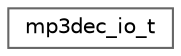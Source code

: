 digraph "Graphical Class Hierarchy"
{
 // LATEX_PDF_SIZE
  bgcolor="transparent";
  edge [fontname=Helvetica,fontsize=10,labelfontname=Helvetica,labelfontsize=10];
  node [fontname=Helvetica,fontsize=10,shape=box,height=0.2,width=0.4];
  rankdir="LR";
  Node0 [id="Node000000",label="mp3dec_io_t",height=0.2,width=0.4,color="grey40", fillcolor="white", style="filled",URL="$structmp3dec__io__t.html",tooltip=" "];
}
